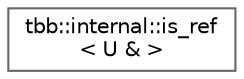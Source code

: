 digraph "类继承关系图"
{
 // LATEX_PDF_SIZE
  bgcolor="transparent";
  edge [fontname=Helvetica,fontsize=10,labelfontname=Helvetica,labelfontsize=10];
  node [fontname=Helvetica,fontsize=10,shape=box,height=0.2,width=0.4];
  rankdir="LR";
  Node0 [id="Node000000",label="tbb::internal::is_ref\l\< U & \>",height=0.2,width=0.4,color="grey40", fillcolor="white", style="filled",URL="$structtbb_1_1internal_1_1is__ref_3_01_u_01_6_01_4.html",tooltip=" "];
}

